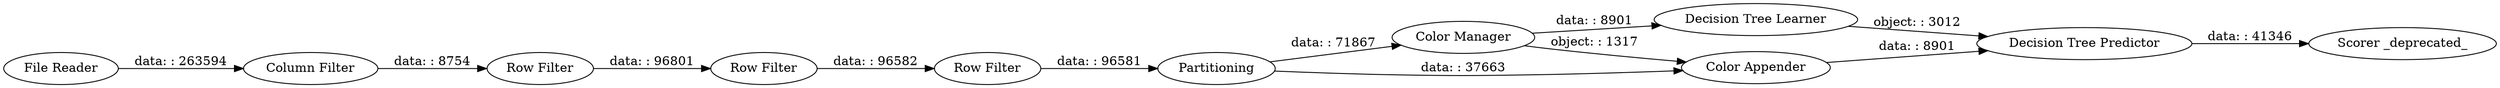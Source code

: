 digraph {
	"-8769052964465853650_11" [label="Row Filter"]
	"-8769052964465853650_3" [label="Row Filter"]
	"-8769052964465853650_9" [label="Color Manager"]
	"-8769052964465853650_2" [label="Column Filter"]
	"-8769052964465853650_20" [label="Row Filter"]
	"-8769052964465853650_19" [label="Color Appender"]
	"-8769052964465853650_5" [label="Scorer _deprecated_"]
	"-8769052964465853650_1" [label="File Reader"]
	"-8769052964465853650_17" [label="Decision Tree Learner"]
	"-8769052964465853650_21" [label="Decision Tree Predictor"]
	"-8769052964465853650_4" [label=Partitioning]
	"-8769052964465853650_17" -> "-8769052964465853650_21" [label="object: : 3012"]
	"-8769052964465853650_1" -> "-8769052964465853650_2" [label="data: : 263594"]
	"-8769052964465853650_9" -> "-8769052964465853650_17" [label="data: : 8901"]
	"-8769052964465853650_21" -> "-8769052964465853650_5" [label="data: : 41346"]
	"-8769052964465853650_2" -> "-8769052964465853650_3" [label="data: : 8754"]
	"-8769052964465853650_20" -> "-8769052964465853650_4" [label="data: : 96581"]
	"-8769052964465853650_3" -> "-8769052964465853650_11" [label="data: : 96801"]
	"-8769052964465853650_11" -> "-8769052964465853650_20" [label="data: : 96582"]
	"-8769052964465853650_19" -> "-8769052964465853650_21" [label="data: : 8901"]
	"-8769052964465853650_9" -> "-8769052964465853650_19" [label="object: : 1317"]
	"-8769052964465853650_4" -> "-8769052964465853650_9" [label="data: : 71867"]
	"-8769052964465853650_4" -> "-8769052964465853650_19" [label="data: : 37663"]
	rankdir=LR
}
